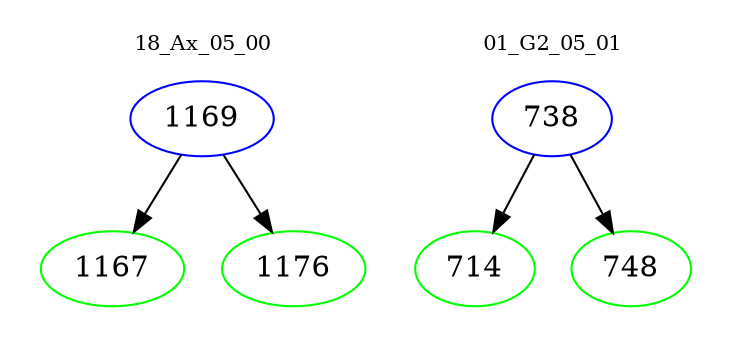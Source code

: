 digraph{
subgraph cluster_0 {
color = white
label = "18_Ax_05_00";
fontsize=10;
T0_1169 [label="1169", color="blue"]
T0_1169 -> T0_1167 [color="black"]
T0_1167 [label="1167", color="green"]
T0_1169 -> T0_1176 [color="black"]
T0_1176 [label="1176", color="green"]
}
subgraph cluster_1 {
color = white
label = "01_G2_05_01";
fontsize=10;
T1_738 [label="738", color="blue"]
T1_738 -> T1_714 [color="black"]
T1_714 [label="714", color="green"]
T1_738 -> T1_748 [color="black"]
T1_748 [label="748", color="green"]
}
}
